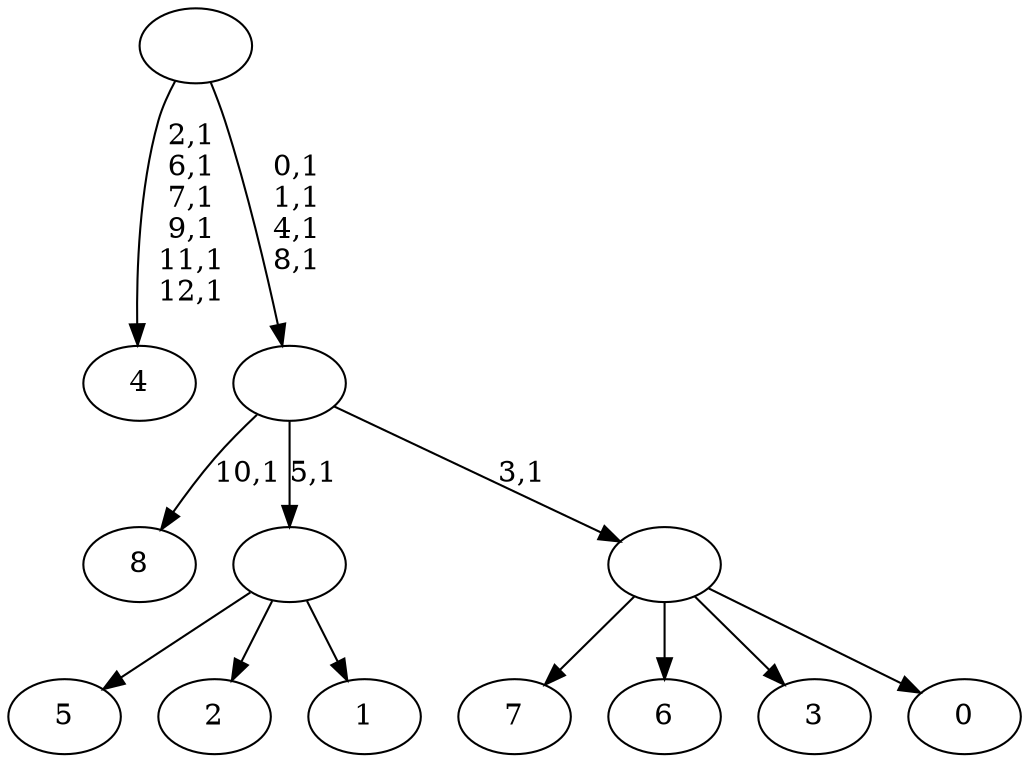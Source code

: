 digraph T {
	22 [label="8"]
	20 [label="7"]
	19 [label="6"]
	18 [label="5"]
	17 [label="4"]
	10 [label="3"]
	9 [label="2"]
	8 [label="1"]
	7 [label=""]
	6 [label="0"]
	5 [label=""]
	4 [label=""]
	0 [label=""]
	7 -> 18 [label=""]
	7 -> 9 [label=""]
	7 -> 8 [label=""]
	5 -> 20 [label=""]
	5 -> 19 [label=""]
	5 -> 10 [label=""]
	5 -> 6 [label=""]
	4 -> 22 [label="10,1"]
	4 -> 7 [label="5,1"]
	4 -> 5 [label="3,1"]
	0 -> 4 [label="0,1\n1,1\n4,1\n8,1"]
	0 -> 17 [label="2,1\n6,1\n7,1\n9,1\n11,1\n12,1"]
}
